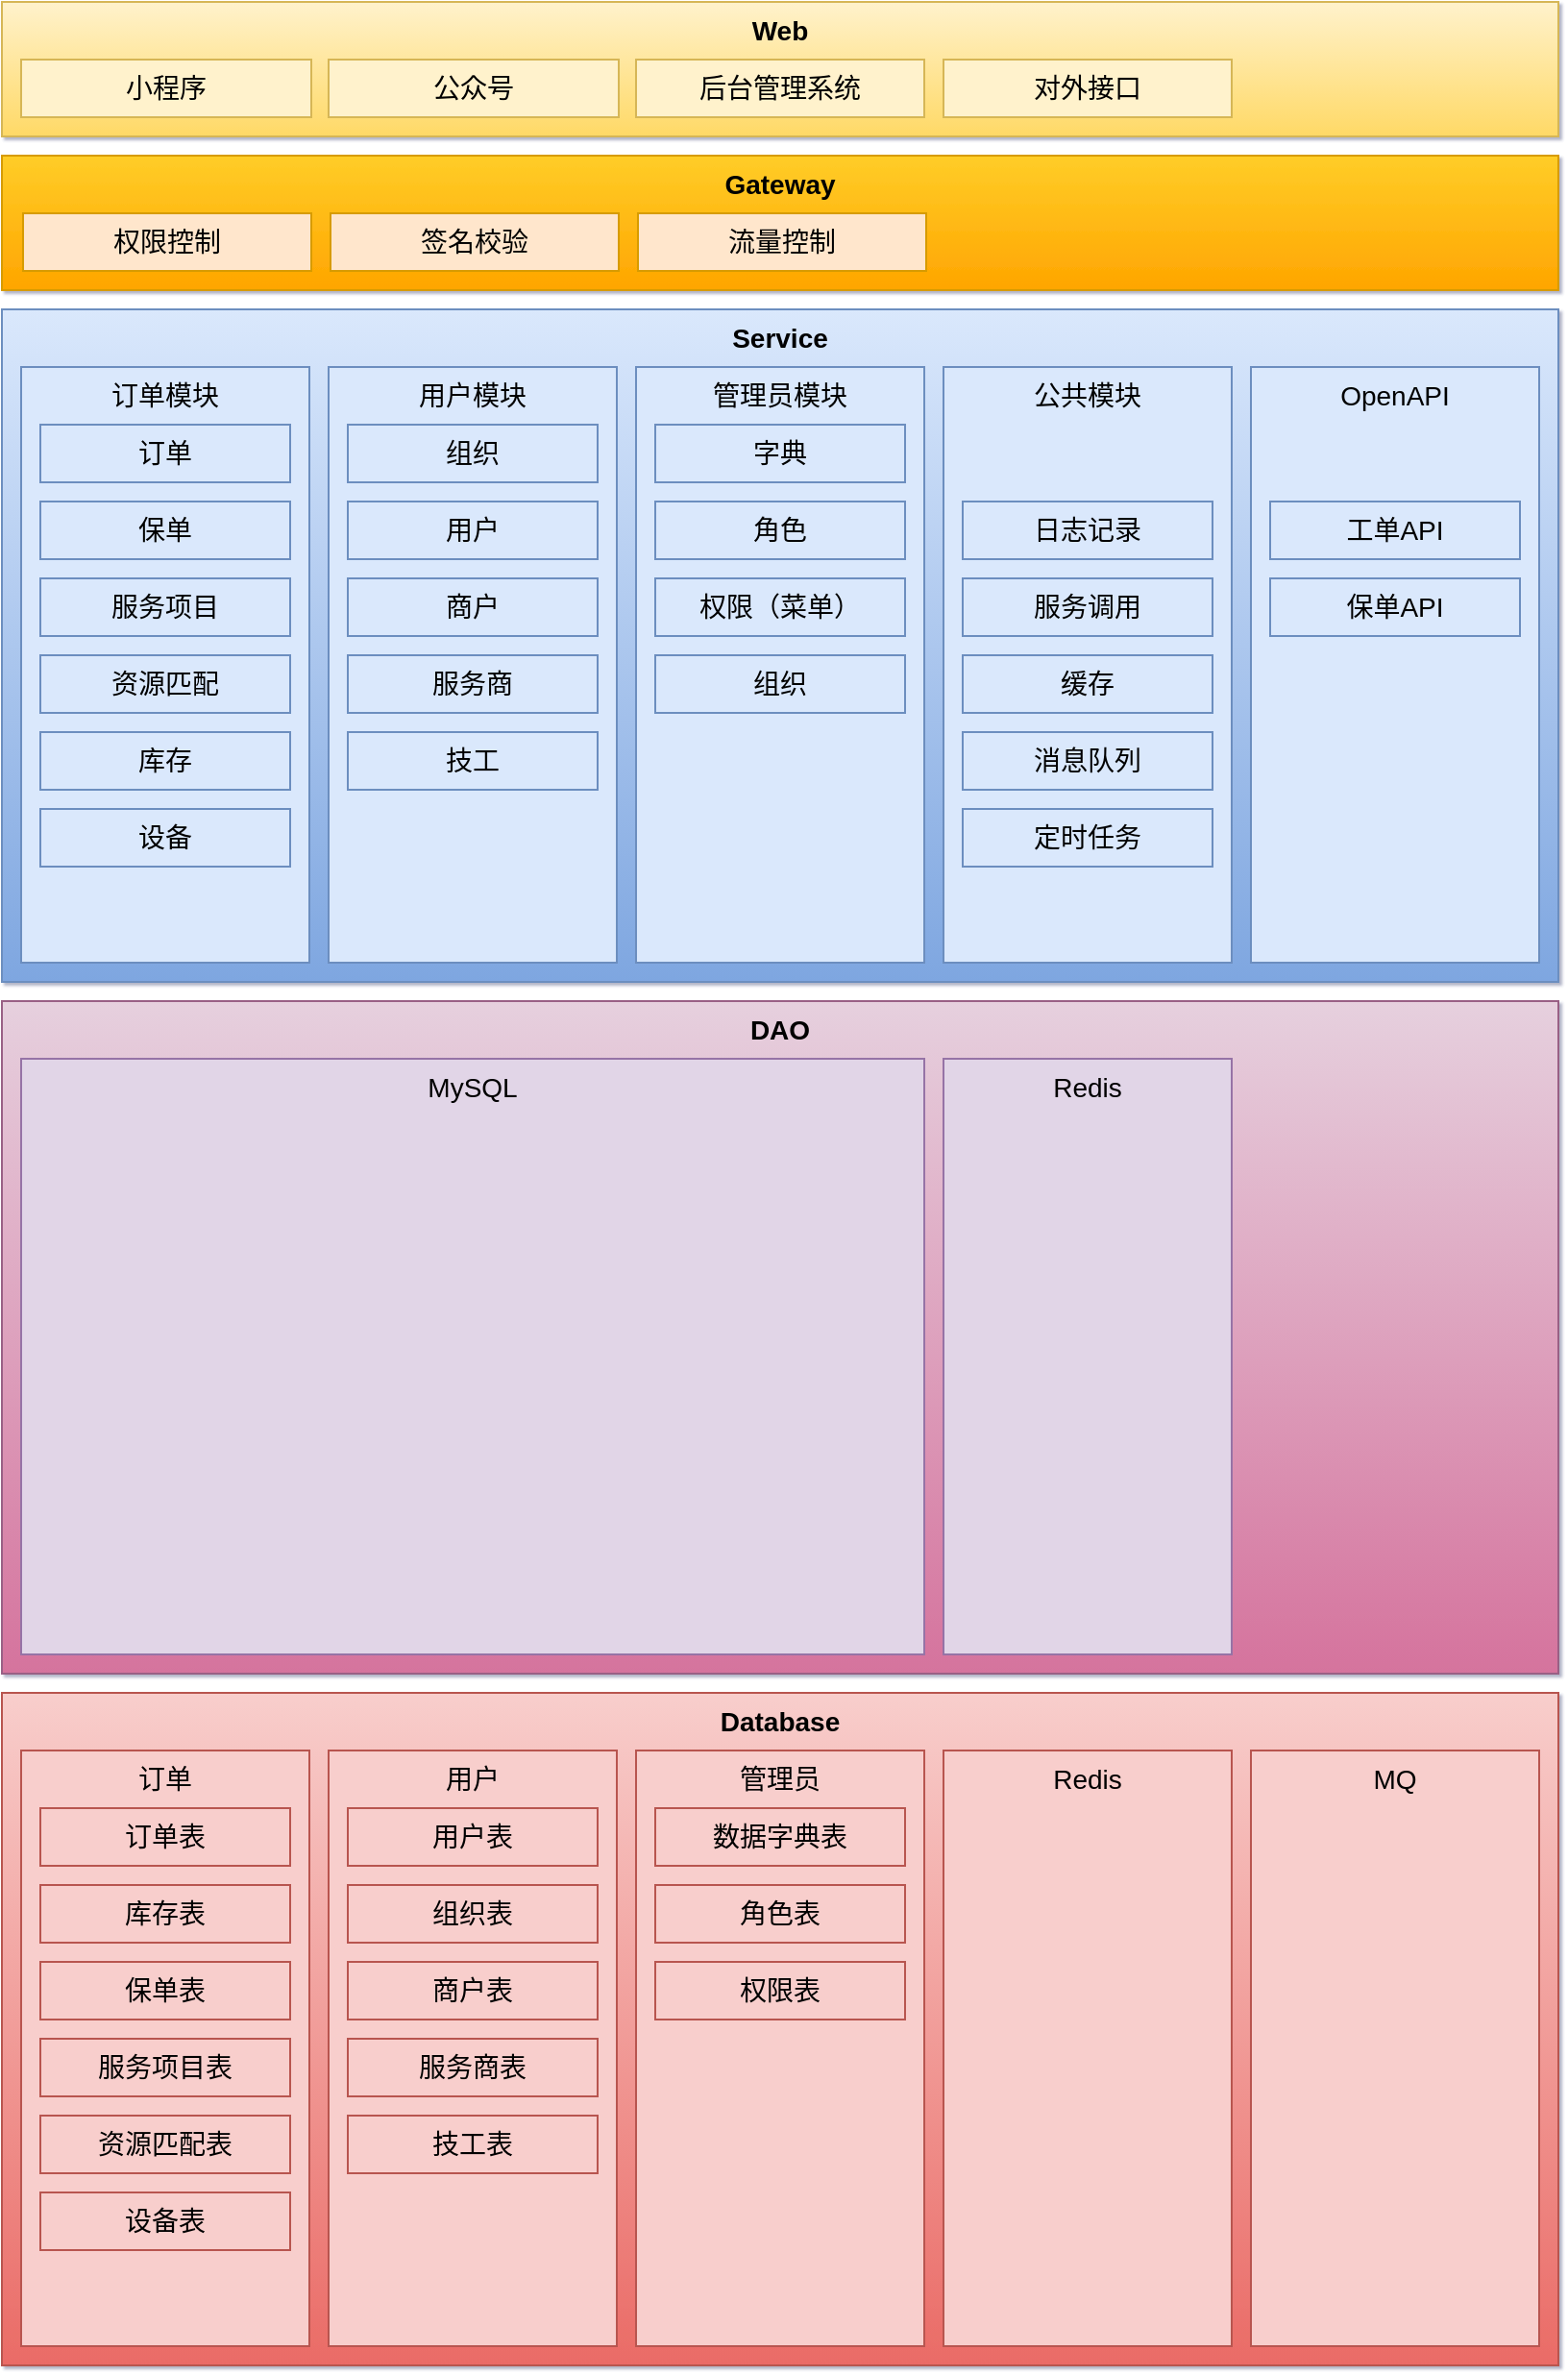 <mxfile version="13.5.9" type="github">
  <diagram id="1bCNgV_drRjvz0shBA7y" name="包活干-架构图">
    <mxGraphModel dx="1102" dy="563" grid="1" gridSize="10" guides="1" tooltips="1" connect="1" arrows="1" fold="1" page="1" pageScale="1" pageWidth="827" pageHeight="1169" background="none" math="0" shadow="1">
      <root>
        <mxCell id="0" />
        <mxCell id="1" parent="0" />
        <mxCell id="Akp1j36LhRfIPDxdq11B-76" value="Gateway" style="rounded=0;whiteSpace=wrap;html=1;sketch=0;fontSize=14;align=center;strokeColor=#d79b00;verticalAlign=top;fontStyle=1;fillColor=#ffcd28;gradientColor=#ffa500;perimeterSpacing=0;glass=0;shadow=0;" vertex="1" parent="1">
          <mxGeometry x="10" y="290" width="810" height="70" as="geometry" />
        </mxCell>
        <mxCell id="Akp1j36LhRfIPDxdq11B-5" value="Service" style="text;html=1;strokeColor=#6c8ebf;align=center;verticalAlign=top;whiteSpace=wrap;rounded=0;sketch=0;fontSize=14;fontStyle=1;gradientColor=#7ea6e0;fillColor=#dae8fc;perimeterSpacing=0;glass=0;shadow=0;" vertex="1" parent="1">
          <mxGeometry x="10" y="370" width="810" height="350" as="geometry" />
        </mxCell>
        <mxCell id="Akp1j36LhRfIPDxdq11B-6" value="DAO" style="text;html=1;strokeColor=#996185;align=center;verticalAlign=top;whiteSpace=wrap;rounded=0;sketch=0;fontSize=14;fontStyle=1;gradientColor=#d5739d;fillColor=#e6d0de;perimeterSpacing=0;glass=0;shadow=0;" vertex="1" parent="1">
          <mxGeometry x="10" y="730" width="810" height="350" as="geometry" />
        </mxCell>
        <mxCell id="Akp1j36LhRfIPDxdq11B-8" value="Database" style="text;html=1;strokeColor=#b85450;align=center;verticalAlign=top;whiteSpace=wrap;rounded=0;sketch=0;fontSize=14;fontStyle=1;gradientColor=#ea6b66;fillColor=#f8cecc;perimeterSpacing=0;glass=0;shadow=0;" vertex="1" parent="1">
          <mxGeometry x="10" y="1090" width="810" height="350" as="geometry" />
        </mxCell>
        <mxCell id="Akp1j36LhRfIPDxdq11B-9" value="订单模块" style="rounded=0;whiteSpace=wrap;html=1;sketch=0;fontSize=14;align=center;strokeColor=#6c8ebf;labelPosition=center;verticalLabelPosition=middle;verticalAlign=top;fillColor=#dae8fc;fontStyle=0;perimeterSpacing=0;glass=0;shadow=0;" vertex="1" parent="1">
          <mxGeometry x="20" y="400" width="150" height="310" as="geometry" />
        </mxCell>
        <mxCell id="Akp1j36LhRfIPDxdq11B-10" value="用户模块" style="rounded=0;whiteSpace=wrap;html=1;sketch=0;fontSize=14;align=center;strokeColor=#6c8ebf;labelPosition=center;verticalLabelPosition=middle;verticalAlign=top;fillColor=#dae8fc;fontStyle=0;perimeterSpacing=0;glass=0;shadow=0;" vertex="1" parent="1">
          <mxGeometry x="180" y="400" width="150" height="310" as="geometry" />
        </mxCell>
        <mxCell id="Akp1j36LhRfIPDxdq11B-11" value="管理员模块" style="rounded=0;whiteSpace=wrap;html=1;sketch=0;fontSize=14;align=center;strokeColor=#6c8ebf;labelPosition=center;verticalLabelPosition=middle;verticalAlign=top;fillColor=#dae8fc;fontStyle=0;perimeterSpacing=0;glass=0;shadow=0;" vertex="1" parent="1">
          <mxGeometry x="340" y="400" width="150" height="310" as="geometry" />
        </mxCell>
        <mxCell id="Akp1j36LhRfIPDxdq11B-12" value="公共模块" style="rounded=0;whiteSpace=wrap;html=1;sketch=0;fontSize=14;align=center;strokeColor=#6c8ebf;labelPosition=center;verticalLabelPosition=middle;verticalAlign=top;fillColor=#dae8fc;fontStyle=0;perimeterSpacing=0;glass=0;shadow=0;" vertex="1" parent="1">
          <mxGeometry x="500" y="400" width="150" height="310" as="geometry" />
        </mxCell>
        <mxCell id="Akp1j36LhRfIPDxdq11B-13" value="OpenAPI" style="rounded=0;whiteSpace=wrap;html=1;sketch=0;fontSize=14;align=center;labelPosition=center;verticalLabelPosition=middle;verticalAlign=top;fontStyle=0;fillColor=#dae8fc;strokeColor=#6c8ebf;perimeterSpacing=0;glass=0;shadow=0;" vertex="1" parent="1">
          <mxGeometry x="660" y="400" width="150" height="310" as="geometry" />
        </mxCell>
        <mxCell id="Akp1j36LhRfIPDxdq11B-14" value="订单" style="rounded=0;whiteSpace=wrap;html=1;sketch=0;fontSize=14;align=center;strokeColor=#6c8ebf;fillColor=#dae8fc;perimeterSpacing=0;glass=0;shadow=0;" vertex="1" parent="1">
          <mxGeometry x="30" y="430" width="130" height="30" as="geometry" />
        </mxCell>
        <mxCell id="Akp1j36LhRfIPDxdq11B-15" value="保单" style="rounded=0;whiteSpace=wrap;html=1;sketch=0;fontSize=14;align=center;strokeColor=#6c8ebf;fillColor=#dae8fc;perimeterSpacing=0;glass=0;shadow=0;" vertex="1" parent="1">
          <mxGeometry x="30" y="470" width="130" height="30" as="geometry" />
        </mxCell>
        <mxCell id="Akp1j36LhRfIPDxdq11B-16" value="服务项目" style="rounded=0;whiteSpace=wrap;html=1;sketch=0;fontSize=14;align=center;strokeColor=#6c8ebf;fillColor=#dae8fc;perimeterSpacing=0;glass=0;shadow=0;" vertex="1" parent="1">
          <mxGeometry x="30" y="510" width="130" height="30" as="geometry" />
        </mxCell>
        <mxCell id="Akp1j36LhRfIPDxdq11B-17" value="资源匹配" style="rounded=0;whiteSpace=wrap;html=1;sketch=0;fontSize=14;align=center;strokeColor=#6c8ebf;fillColor=#dae8fc;perimeterSpacing=0;glass=0;shadow=0;" vertex="1" parent="1">
          <mxGeometry x="30" y="550" width="130" height="30" as="geometry" />
        </mxCell>
        <mxCell id="Akp1j36LhRfIPDxdq11B-18" value="库存" style="rounded=0;whiteSpace=wrap;html=1;sketch=0;fontSize=14;align=center;strokeColor=#6c8ebf;fillColor=#dae8fc;perimeterSpacing=0;glass=0;shadow=0;" vertex="1" parent="1">
          <mxGeometry x="30" y="590" width="130" height="30" as="geometry" />
        </mxCell>
        <mxCell id="Akp1j36LhRfIPDxdq11B-19" value="用户&lt;span style=&quot;color: rgba(0 , 0 , 0 , 0) ; font-family: monospace ; font-size: 0px&quot;&gt;%3CmxGraphModel%3E%3Croot%3E%3CmxCell%20id%3D%220%22%2F%3E%3CmxCell%20id%3D%221%22%20parent%3D%220%22%2F%3E%3CmxCell%20id%3D%222%22%20value%3D%22%E8%AE%A2%E5%8D%95%E7%AE%A1%E7%90%86%22%20style%3D%22rounded%3D0%3BwhiteSpace%3Dwrap%3Bhtml%3D1%3Bsketch%3D0%3BfontSize%3D14%3Balign%3Dcenter%3BstrokeColor%3D%236c8ebf%3BfillColor%3Dnone%3B%22%20vertex%3D%221%22%20parent%3D%221%22%3E%3CmxGeometry%20x%3D%2220%22%20y%3D%22120%22%20width%3D%22120%22%20height%3D%2230%22%20as%3D%22geometry%22%2F%3E%3C%2FmxCell%3E%3C%2Froot%3E%3C%2FmxGraphModel%3E&lt;/span&gt;" style="rounded=0;whiteSpace=wrap;html=1;sketch=0;fontSize=14;align=center;strokeColor=#6c8ebf;fillColor=#dae8fc;perimeterSpacing=0;glass=0;shadow=0;" vertex="1" parent="1">
          <mxGeometry x="190" y="470" width="130" height="30" as="geometry" />
        </mxCell>
        <mxCell id="Akp1j36LhRfIPDxdq11B-20" value="商户" style="rounded=0;whiteSpace=wrap;html=1;sketch=0;fontSize=14;align=center;strokeColor=#6c8ebf;fillColor=#dae8fc;perimeterSpacing=0;glass=0;shadow=0;" vertex="1" parent="1">
          <mxGeometry x="190" y="510" width="130" height="30" as="geometry" />
        </mxCell>
        <mxCell id="Akp1j36LhRfIPDxdq11B-21" value="服务商" style="rounded=0;whiteSpace=wrap;html=1;sketch=0;fontSize=14;align=center;strokeColor=#6c8ebf;fillColor=#dae8fc;perimeterSpacing=0;glass=0;shadow=0;" vertex="1" parent="1">
          <mxGeometry x="190" y="550" width="130" height="30" as="geometry" />
        </mxCell>
        <mxCell id="Akp1j36LhRfIPDxdq11B-22" value="技工" style="rounded=0;whiteSpace=wrap;html=1;sketch=0;fontSize=14;align=center;strokeColor=#6c8ebf;fillColor=#dae8fc;perimeterSpacing=0;glass=0;shadow=0;" vertex="1" parent="1">
          <mxGeometry x="190" y="590" width="130" height="30" as="geometry" />
        </mxCell>
        <mxCell id="Akp1j36LhRfIPDxdq11B-23" value="组织" style="rounded=0;whiteSpace=wrap;html=1;sketch=0;fontSize=14;align=center;strokeColor=#6c8ebf;fillColor=#dae8fc;perimeterSpacing=0;glass=0;shadow=0;" vertex="1" parent="1">
          <mxGeometry x="190" y="430" width="130" height="30" as="geometry" />
        </mxCell>
        <mxCell id="Akp1j36LhRfIPDxdq11B-24" value="字典" style="rounded=0;whiteSpace=wrap;html=1;sketch=0;fontSize=14;align=center;strokeColor=#6c8ebf;fillColor=#dae8fc;perimeterSpacing=0;glass=0;shadow=0;" vertex="1" parent="1">
          <mxGeometry x="350" y="430" width="130" height="30" as="geometry" />
        </mxCell>
        <mxCell id="Akp1j36LhRfIPDxdq11B-25" value="角色" style="rounded=0;whiteSpace=wrap;html=1;sketch=0;fontSize=14;align=center;strokeColor=#6c8ebf;fillColor=#dae8fc;perimeterSpacing=0;glass=0;shadow=0;" vertex="1" parent="1">
          <mxGeometry x="350" y="470" width="130" height="30" as="geometry" />
        </mxCell>
        <mxCell id="Akp1j36LhRfIPDxdq11B-26" value="权限（菜单）" style="rounded=0;whiteSpace=wrap;html=1;sketch=0;fontSize=14;align=center;strokeColor=#6c8ebf;fillColor=#dae8fc;perimeterSpacing=0;glass=0;shadow=0;" vertex="1" parent="1">
          <mxGeometry x="350" y="510" width="130" height="30" as="geometry" />
        </mxCell>
        <mxCell id="Akp1j36LhRfIPDxdq11B-27" value="组织" style="rounded=0;whiteSpace=wrap;html=1;sketch=0;fontSize=14;align=center;strokeColor=#6c8ebf;fillColor=#dae8fc;perimeterSpacing=0;glass=0;shadow=0;" vertex="1" parent="1">
          <mxGeometry x="350" y="550" width="130" height="30" as="geometry" />
        </mxCell>
        <mxCell id="Akp1j36LhRfIPDxdq11B-28" value="设备" style="rounded=0;whiteSpace=wrap;html=1;sketch=0;fontSize=14;align=center;strokeColor=#6c8ebf;fillColor=#dae8fc;perimeterSpacing=0;glass=0;shadow=0;" vertex="1" parent="1">
          <mxGeometry x="30" y="630" width="130" height="30" as="geometry" />
        </mxCell>
        <mxCell id="Akp1j36LhRfIPDxdq11B-30" value="订单" style="rounded=0;whiteSpace=wrap;html=1;sketch=0;fontSize=14;align=center;strokeColor=#b85450;fillColor=#f8cecc;verticalAlign=top;perimeterSpacing=0;glass=0;shadow=0;" vertex="1" parent="1">
          <mxGeometry x="20" y="1120" width="150" height="310" as="geometry" />
        </mxCell>
        <mxCell id="Akp1j36LhRfIPDxdq11B-31" value="用户" style="rounded=0;whiteSpace=wrap;html=1;sketch=0;fontSize=14;align=center;strokeColor=#b85450;fillColor=#f8cecc;verticalAlign=top;perimeterSpacing=0;glass=0;shadow=0;" vertex="1" parent="1">
          <mxGeometry x="180" y="1120" width="150" height="310" as="geometry" />
        </mxCell>
        <mxCell id="Akp1j36LhRfIPDxdq11B-32" value="管理员" style="rounded=0;whiteSpace=wrap;html=1;sketch=0;fontSize=14;align=center;strokeColor=#b85450;fillColor=#f8cecc;verticalAlign=top;perimeterSpacing=0;glass=0;shadow=0;" vertex="1" parent="1">
          <mxGeometry x="340" y="1120" width="150" height="310" as="geometry" />
        </mxCell>
        <mxCell id="Akp1j36LhRfIPDxdq11B-33" value="Redis" style="rounded=0;whiteSpace=wrap;html=1;sketch=0;fontSize=14;align=center;strokeColor=#b85450;fillColor=#f8cecc;verticalAlign=top;perimeterSpacing=0;glass=0;shadow=0;" vertex="1" parent="1">
          <mxGeometry x="500" y="1120" width="150" height="310" as="geometry" />
        </mxCell>
        <mxCell id="Akp1j36LhRfIPDxdq11B-34" value="MQ" style="rounded=0;whiteSpace=wrap;html=1;sketch=0;fontSize=14;align=center;strokeColor=#b85450;fillColor=#f8cecc;verticalAlign=top;perimeterSpacing=0;glass=0;shadow=0;" vertex="1" parent="1">
          <mxGeometry x="660" y="1120" width="150" height="310" as="geometry" />
        </mxCell>
        <mxCell id="Akp1j36LhRfIPDxdq11B-35" value="订单表" style="rounded=0;whiteSpace=wrap;html=1;sketch=0;fontSize=14;align=center;strokeColor=#b85450;fillColor=#f8cecc;perimeterSpacing=0;glass=0;shadow=0;" vertex="1" parent="1">
          <mxGeometry x="30" y="1150" width="130" height="30" as="geometry" />
        </mxCell>
        <mxCell id="Akp1j36LhRfIPDxdq11B-36" value="库存表" style="rounded=0;whiteSpace=wrap;html=1;sketch=0;fontSize=14;align=center;strokeColor=#b85450;fillColor=#f8cecc;perimeterSpacing=0;glass=0;shadow=0;" vertex="1" parent="1">
          <mxGeometry x="30" y="1190" width="130" height="30" as="geometry" />
        </mxCell>
        <mxCell id="Akp1j36LhRfIPDxdq11B-37" value="保单表" style="rounded=0;whiteSpace=wrap;html=1;sketch=0;fontSize=14;align=center;strokeColor=#b85450;fillColor=#f8cecc;perimeterSpacing=0;glass=0;shadow=0;" vertex="1" parent="1">
          <mxGeometry x="30" y="1230" width="130" height="30" as="geometry" />
        </mxCell>
        <mxCell id="Akp1j36LhRfIPDxdq11B-38" value="服务项目表" style="rounded=0;whiteSpace=wrap;html=1;sketch=0;fontSize=14;align=center;strokeColor=#b85450;fillColor=#f8cecc;perimeterSpacing=0;glass=0;shadow=0;" vertex="1" parent="1">
          <mxGeometry x="30" y="1270" width="130" height="30" as="geometry" />
        </mxCell>
        <mxCell id="Akp1j36LhRfIPDxdq11B-39" value="资源匹配表" style="rounded=0;whiteSpace=wrap;html=1;sketch=0;fontSize=14;align=center;strokeColor=#b85450;fillColor=#f8cecc;perimeterSpacing=0;glass=0;shadow=0;" vertex="1" parent="1">
          <mxGeometry x="30" y="1310" width="130" height="30" as="geometry" />
        </mxCell>
        <mxCell id="Akp1j36LhRfIPDxdq11B-40" value="用户表" style="rounded=0;whiteSpace=wrap;html=1;sketch=0;fontSize=14;align=center;strokeColor=#b85450;fillColor=#f8cecc;perimeterSpacing=0;glass=0;shadow=0;" vertex="1" parent="1">
          <mxGeometry x="190" y="1150" width="130" height="30" as="geometry" />
        </mxCell>
        <mxCell id="Akp1j36LhRfIPDxdq11B-41" value="组织表" style="rounded=0;whiteSpace=wrap;html=1;sketch=0;fontSize=14;align=center;strokeColor=#b85450;fillColor=#f8cecc;perimeterSpacing=0;glass=0;shadow=0;" vertex="1" parent="1">
          <mxGeometry x="190" y="1190" width="130" height="30" as="geometry" />
        </mxCell>
        <mxCell id="Akp1j36LhRfIPDxdq11B-42" value="商户表" style="rounded=0;whiteSpace=wrap;html=1;sketch=0;fontSize=14;align=center;strokeColor=#b85450;fillColor=#f8cecc;perimeterSpacing=0;glass=0;shadow=0;" vertex="1" parent="1">
          <mxGeometry x="190" y="1230" width="130" height="30" as="geometry" />
        </mxCell>
        <mxCell id="Akp1j36LhRfIPDxdq11B-43" value="服务商表" style="rounded=0;whiteSpace=wrap;html=1;sketch=0;fontSize=14;align=center;strokeColor=#b85450;fillColor=#f8cecc;perimeterSpacing=0;glass=0;shadow=0;" vertex="1" parent="1">
          <mxGeometry x="190" y="1270" width="130" height="30" as="geometry" />
        </mxCell>
        <mxCell id="Akp1j36LhRfIPDxdq11B-44" value="技工表" style="rounded=0;whiteSpace=wrap;html=1;sketch=0;fontSize=14;align=center;strokeColor=#b85450;fillColor=#f8cecc;perimeterSpacing=0;glass=0;shadow=0;" vertex="1" parent="1">
          <mxGeometry x="190" y="1310" width="130" height="30" as="geometry" />
        </mxCell>
        <mxCell id="Akp1j36LhRfIPDxdq11B-45" value="设备表" style="rounded=0;whiteSpace=wrap;html=1;sketch=0;fontSize=14;align=center;strokeColor=#b85450;fillColor=#f8cecc;perimeterSpacing=0;glass=0;shadow=0;" vertex="1" parent="1">
          <mxGeometry x="30" y="1350" width="130" height="30" as="geometry" />
        </mxCell>
        <mxCell id="Akp1j36LhRfIPDxdq11B-46" value="数据字典表" style="rounded=0;whiteSpace=wrap;html=1;sketch=0;fontSize=14;align=center;strokeColor=#b85450;fillColor=#f8cecc;perimeterSpacing=0;glass=0;shadow=0;" vertex="1" parent="1">
          <mxGeometry x="350" y="1150" width="130" height="30" as="geometry" />
        </mxCell>
        <mxCell id="Akp1j36LhRfIPDxdq11B-47" value="角色表" style="rounded=0;whiteSpace=wrap;html=1;sketch=0;fontSize=14;align=center;strokeColor=#b85450;fillColor=#f8cecc;perimeterSpacing=0;glass=0;shadow=0;" vertex="1" parent="1">
          <mxGeometry x="350" y="1190" width="130" height="30" as="geometry" />
        </mxCell>
        <mxCell id="Akp1j36LhRfIPDxdq11B-48" value="权限表" style="rounded=0;whiteSpace=wrap;html=1;sketch=0;fontSize=14;align=center;strokeColor=#b85450;fillColor=#f8cecc;perimeterSpacing=0;glass=0;shadow=0;" vertex="1" parent="1">
          <mxGeometry x="350" y="1230" width="130" height="30" as="geometry" />
        </mxCell>
        <mxCell id="Akp1j36LhRfIPDxdq11B-50" value="日志记录" style="rounded=0;whiteSpace=wrap;html=1;sketch=0;fontSize=14;align=center;strokeColor=#6c8ebf;fillColor=#dae8fc;perimeterSpacing=0;glass=0;shadow=0;" vertex="1" parent="1">
          <mxGeometry x="510" y="470" width="130" height="30" as="geometry" />
        </mxCell>
        <mxCell id="Akp1j36LhRfIPDxdq11B-51" value="服务调用" style="rounded=0;whiteSpace=wrap;html=1;sketch=0;fontSize=14;align=center;strokeColor=#6c8ebf;fillColor=#dae8fc;perimeterSpacing=0;glass=0;shadow=0;" vertex="1" parent="1">
          <mxGeometry x="510" y="510" width="130" height="30" as="geometry" />
        </mxCell>
        <mxCell id="Akp1j36LhRfIPDxdq11B-52" value="缓存" style="rounded=0;whiteSpace=wrap;html=1;sketch=0;fontSize=14;align=center;strokeColor=#6c8ebf;fillColor=#dae8fc;perimeterSpacing=0;glass=0;shadow=0;" vertex="1" parent="1">
          <mxGeometry x="510" y="550" width="130" height="30" as="geometry" />
        </mxCell>
        <mxCell id="Akp1j36LhRfIPDxdq11B-53" value="消息队列" style="rounded=0;whiteSpace=wrap;html=1;sketch=0;fontSize=14;align=center;strokeColor=#6c8ebf;fillColor=#dae8fc;perimeterSpacing=0;glass=0;shadow=0;" vertex="1" parent="1">
          <mxGeometry x="510" y="590" width="130" height="30" as="geometry" />
        </mxCell>
        <mxCell id="Akp1j36LhRfIPDxdq11B-54" value="签名校验" style="rounded=0;whiteSpace=wrap;html=1;sketch=0;fontSize=14;align=center;strokeColor=#d79b00;fillColor=#ffe6cc;perimeterSpacing=0;glass=0;shadow=0;" vertex="1" parent="1">
          <mxGeometry x="181" y="320" width="150" height="30" as="geometry" />
        </mxCell>
        <mxCell id="Akp1j36LhRfIPDxdq11B-56" value="MySQL" style="rounded=0;whiteSpace=wrap;html=1;sketch=0;fontSize=14;align=center;strokeColor=#9673a6;fillColor=#e1d5e7;verticalAlign=top;perimeterSpacing=0;glass=0;shadow=0;" vertex="1" parent="1">
          <mxGeometry x="20" y="760" width="470" height="310" as="geometry" />
        </mxCell>
        <mxCell id="Akp1j36LhRfIPDxdq11B-57" value="Redis" style="rounded=0;whiteSpace=wrap;html=1;sketch=0;fontSize=14;align=center;strokeColor=#9673a6;fillColor=#e1d5e7;verticalAlign=top;perimeterSpacing=0;glass=0;shadow=0;" vertex="1" parent="1">
          <mxGeometry x="500" y="760" width="150" height="310" as="geometry" />
        </mxCell>
        <mxCell id="Akp1j36LhRfIPDxdq11B-59" value="定时任务" style="rounded=0;whiteSpace=wrap;html=1;sketch=0;fontSize=14;align=center;strokeColor=#6c8ebf;fillColor=#dae8fc;perimeterSpacing=0;glass=0;shadow=0;" vertex="1" parent="1">
          <mxGeometry x="510" y="630" width="130" height="30" as="geometry" />
        </mxCell>
        <mxCell id="Akp1j36LhRfIPDxdq11B-60" value="工单API" style="rounded=0;whiteSpace=wrap;html=1;sketch=0;fontSize=14;align=center;strokeColor=#6c8ebf;fillColor=#dae8fc;perimeterSpacing=0;glass=0;shadow=0;" vertex="1" parent="1">
          <mxGeometry x="670" y="470" width="130" height="30" as="geometry" />
        </mxCell>
        <mxCell id="Akp1j36LhRfIPDxdq11B-61" value="保单API" style="rounded=0;whiteSpace=wrap;html=1;sketch=0;fontSize=14;align=center;strokeColor=#6c8ebf;fillColor=#dae8fc;perimeterSpacing=0;glass=0;shadow=0;" vertex="1" parent="1">
          <mxGeometry x="670" y="510" width="130" height="30" as="geometry" />
        </mxCell>
        <mxCell id="Akp1j36LhRfIPDxdq11B-62" value="Web" style="text;html=1;strokeColor=#d6b656;align=center;verticalAlign=top;whiteSpace=wrap;rounded=0;sketch=0;fontSize=14;fontStyle=1;gradientColor=#ffd966;fillColor=#fff2cc;perimeterSpacing=0;glass=0;shadow=0;" vertex="1" parent="1">
          <mxGeometry x="10" y="210" width="810" height="70" as="geometry" />
        </mxCell>
        <mxCell id="Akp1j36LhRfIPDxdq11B-63" value="小程序" style="rounded=0;whiteSpace=wrap;html=1;sketch=0;fontSize=14;align=center;strokeColor=#d6b656;verticalAlign=top;fillColor=#fff2cc;perimeterSpacing=0;glass=0;shadow=0;" vertex="1" parent="1">
          <mxGeometry x="20" y="240" width="151" height="30" as="geometry" />
        </mxCell>
        <mxCell id="Akp1j36LhRfIPDxdq11B-64" value="后台管理系统" style="rounded=0;whiteSpace=wrap;html=1;sketch=0;fontSize=14;align=center;strokeColor=#d6b656;verticalAlign=top;fillColor=#fff2cc;perimeterSpacing=0;glass=0;shadow=0;" vertex="1" parent="1">
          <mxGeometry x="340" y="240" width="150" height="30" as="geometry" />
        </mxCell>
        <mxCell id="Akp1j36LhRfIPDxdq11B-65" value="对外接口" style="rounded=0;whiteSpace=wrap;html=1;sketch=0;fontSize=14;align=center;strokeColor=#d6b656;verticalAlign=top;fillColor=#fff2cc;perimeterSpacing=0;glass=0;shadow=0;" vertex="1" parent="1">
          <mxGeometry x="500" y="240" width="150" height="30" as="geometry" />
        </mxCell>
        <mxCell id="Akp1j36LhRfIPDxdq11B-75" value="公众号" style="rounded=0;whiteSpace=wrap;html=1;sketch=0;fontSize=14;align=center;strokeColor=#d6b656;verticalAlign=top;fillColor=#fff2cc;perimeterSpacing=0;glass=0;shadow=0;" vertex="1" parent="1">
          <mxGeometry x="180" y="240" width="151" height="30" as="geometry" />
        </mxCell>
        <mxCell id="Akp1j36LhRfIPDxdq11B-77" value="权限控制" style="rounded=0;whiteSpace=wrap;html=1;sketch=0;fontSize=14;align=center;strokeColor=#d79b00;fillColor=#ffe6cc;perimeterSpacing=0;glass=0;shadow=0;" vertex="1" parent="1">
          <mxGeometry x="21" y="320" width="150" height="30" as="geometry" />
        </mxCell>
        <mxCell id="Akp1j36LhRfIPDxdq11B-78" value="流量控制" style="rounded=0;whiteSpace=wrap;html=1;sketch=0;fontSize=14;align=center;strokeColor=#d79b00;fillColor=#ffe6cc;perimeterSpacing=0;glass=0;shadow=0;" vertex="1" parent="1">
          <mxGeometry x="341" y="320" width="150" height="30" as="geometry" />
        </mxCell>
      </root>
    </mxGraphModel>
  </diagram>
</mxfile>
